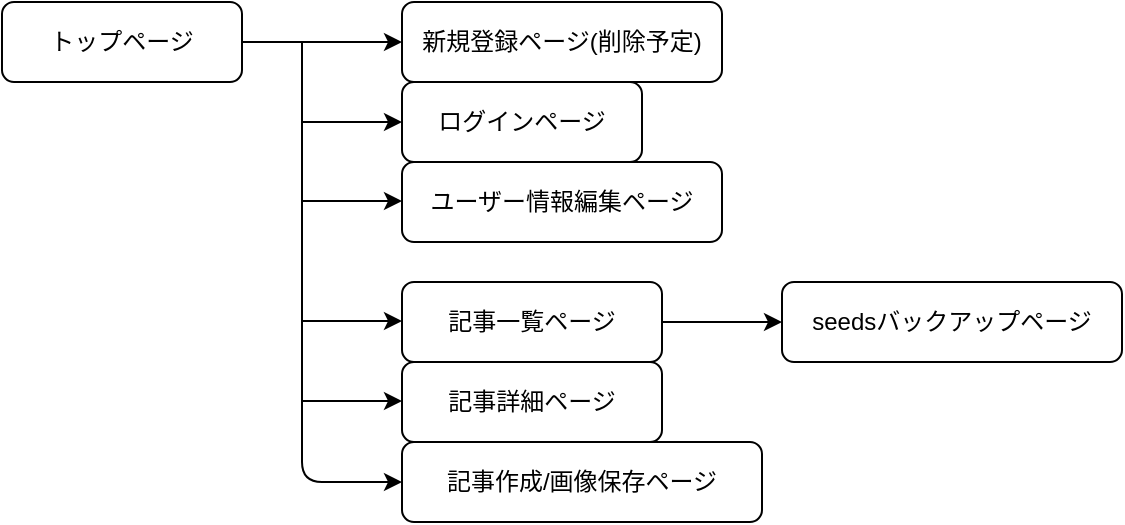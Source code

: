 <mxfile>
    <diagram id="YNJP__MEfwZBAuEUF1eh" name="ページ1">
        <mxGraphModel dx="397" dy="526" grid="1" gridSize="10" guides="1" tooltips="1" connect="1" arrows="1" fold="1" page="1" pageScale="1" pageWidth="827" pageHeight="1169" math="0" shadow="0">
            <root>
                <mxCell id="0"/>
                <mxCell id="1" parent="0"/>
                <mxCell id="11" style="edgeStyle=none;html=1;exitX=1;exitY=0.5;exitDx=0;exitDy=0;entryX=0;entryY=0.5;entryDx=0;entryDy=0;" parent="1" source="2" target="3" edge="1">
                    <mxGeometry relative="1" as="geometry">
                        <Array as="points">
                            <mxPoint x="170" y="100"/>
                        </Array>
                    </mxGeometry>
                </mxCell>
                <mxCell id="13" style="edgeStyle=none;html=1;entryX=0;entryY=0.5;entryDx=0;entryDy=0;" parent="1" target="8" edge="1">
                    <mxGeometry relative="1" as="geometry">
                        <mxPoint x="160" y="100" as="sourcePoint"/>
                        <Array as="points">
                            <mxPoint x="160" y="320"/>
                        </Array>
                    </mxGeometry>
                </mxCell>
                <mxCell id="2" value="トップページ" style="rounded=1;whiteSpace=wrap;html=1;" parent="1" vertex="1">
                    <mxGeometry x="10" y="80" width="120" height="40" as="geometry"/>
                </mxCell>
                <mxCell id="3" value="新規登録ページ(削除予定)" style="rounded=1;whiteSpace=wrap;html=1;" parent="1" vertex="1">
                    <mxGeometry x="210" y="80" width="160" height="40" as="geometry"/>
                </mxCell>
                <mxCell id="14" style="edgeStyle=none;html=1;entryX=0;entryY=0.5;entryDx=0;entryDy=0;" parent="1" target="4" edge="1">
                    <mxGeometry relative="1" as="geometry">
                        <mxPoint x="160" y="140" as="targetPoint"/>
                        <mxPoint x="160" y="140" as="sourcePoint"/>
                    </mxGeometry>
                </mxCell>
                <mxCell id="4" value="ログインページ" style="rounded=1;whiteSpace=wrap;html=1;" parent="1" vertex="1">
                    <mxGeometry x="210" y="120" width="120" height="40" as="geometry"/>
                </mxCell>
                <mxCell id="5" value="ユーザー情報編集ページ" style="rounded=1;whiteSpace=wrap;html=1;" parent="1" vertex="1">
                    <mxGeometry x="210" y="160" width="160" height="40" as="geometry"/>
                </mxCell>
                <mxCell id="12" style="edgeStyle=none;html=1;exitX=1;exitY=0.5;exitDx=0;exitDy=0;" parent="1" source="6" target="9" edge="1">
                    <mxGeometry relative="1" as="geometry"/>
                </mxCell>
                <mxCell id="6" value="記事一覧ページ" style="rounded=1;whiteSpace=wrap;html=1;" parent="1" vertex="1">
                    <mxGeometry x="210" y="220" width="130" height="40" as="geometry"/>
                </mxCell>
                <mxCell id="7" value="記事詳細ページ" style="rounded=1;whiteSpace=wrap;html=1;" parent="1" vertex="1">
                    <mxGeometry x="210" y="260" width="130" height="40" as="geometry"/>
                </mxCell>
                <mxCell id="8" value="記事作成/画像保存ページ" style="rounded=1;whiteSpace=wrap;html=1;" parent="1" vertex="1">
                    <mxGeometry x="210" y="300" width="180" height="40" as="geometry"/>
                </mxCell>
                <mxCell id="9" value="seedsバックアップページ" style="rounded=1;whiteSpace=wrap;html=1;" parent="1" vertex="1">
                    <mxGeometry x="400" y="220" width="170" height="40" as="geometry"/>
                </mxCell>
                <mxCell id="15" style="edgeStyle=none;html=1;entryX=0;entryY=0.5;entryDx=0;entryDy=0;" parent="1" edge="1">
                    <mxGeometry relative="1" as="geometry">
                        <mxPoint x="210" y="179.5" as="targetPoint"/>
                        <mxPoint x="160" y="179.5" as="sourcePoint"/>
                        <Array as="points"/>
                    </mxGeometry>
                </mxCell>
                <mxCell id="16" style="edgeStyle=none;html=1;entryX=0;entryY=0.5;entryDx=0;entryDy=0;" parent="1" edge="1">
                    <mxGeometry relative="1" as="geometry">
                        <mxPoint x="210" y="239.5" as="targetPoint"/>
                        <mxPoint x="160" y="239.5" as="sourcePoint"/>
                        <Array as="points"/>
                    </mxGeometry>
                </mxCell>
                <mxCell id="17" style="edgeStyle=none;html=1;entryX=0;entryY=0.5;entryDx=0;entryDy=0;" parent="1" edge="1">
                    <mxGeometry relative="1" as="geometry">
                        <mxPoint x="210" y="279.5" as="targetPoint"/>
                        <mxPoint x="160" y="279.5" as="sourcePoint"/>
                        <Array as="points"/>
                    </mxGeometry>
                </mxCell>
            </root>
        </mxGraphModel>
    </diagram>
</mxfile>